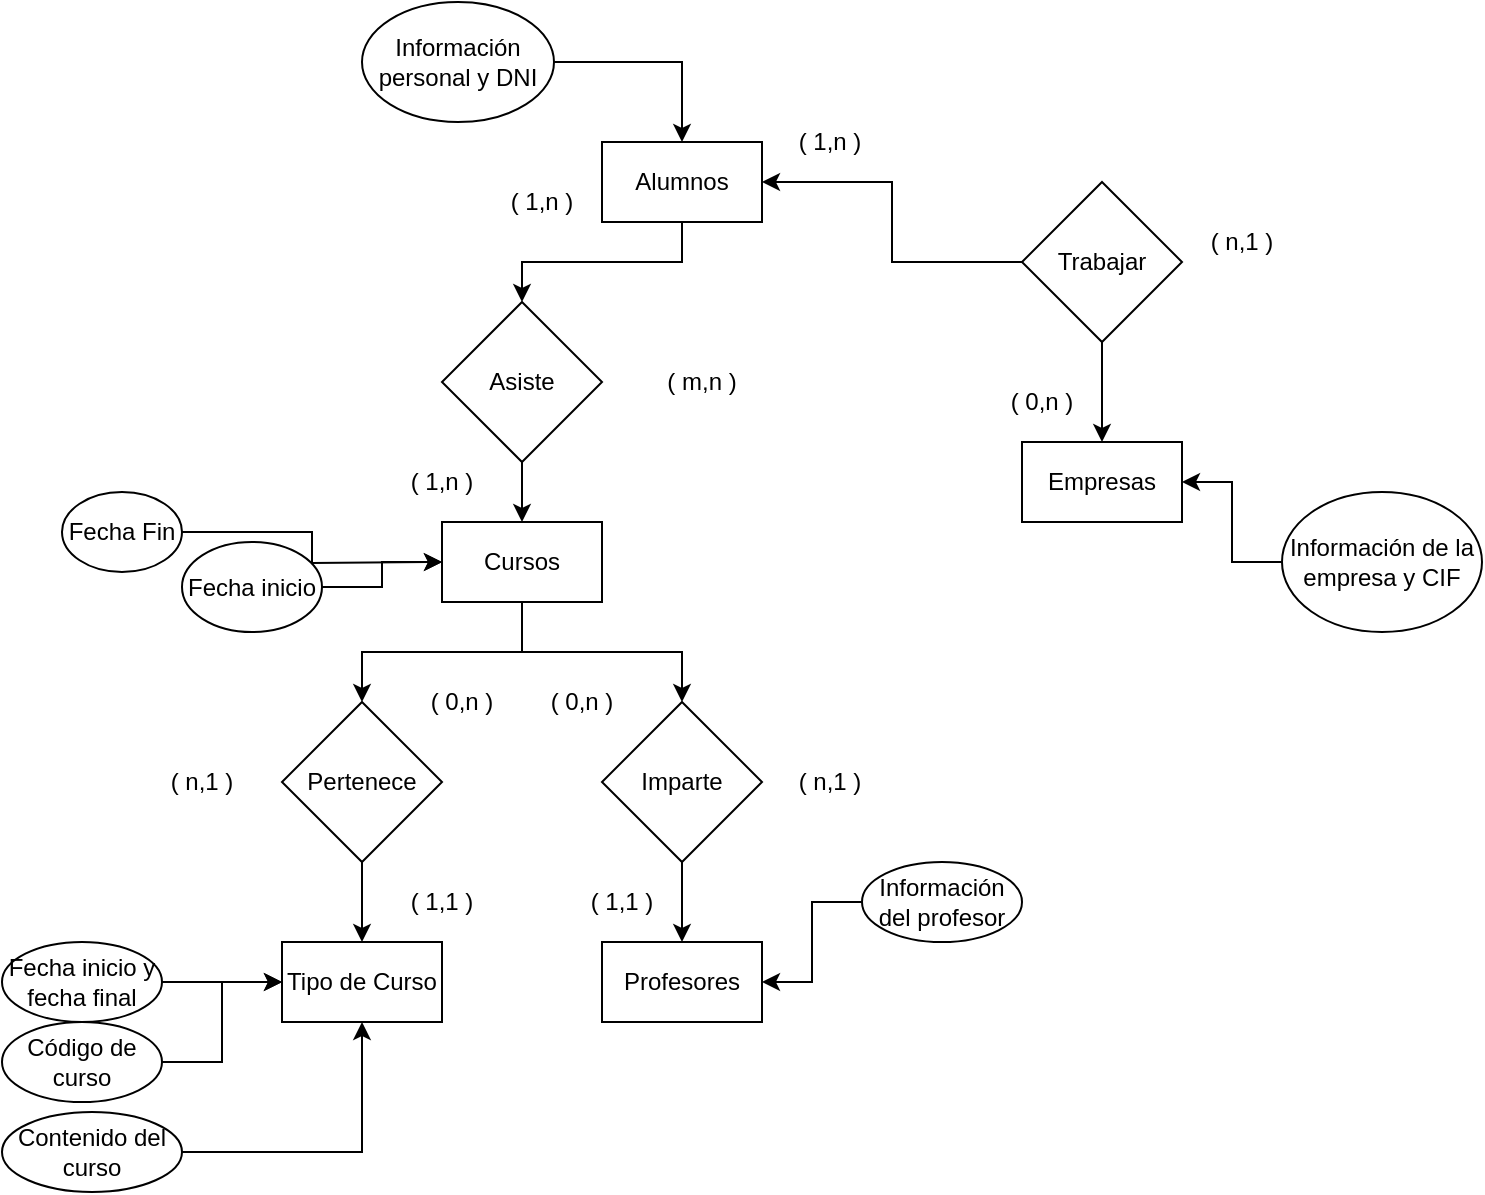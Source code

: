 <mxfile version="15.3.8" type="device"><diagram id="8kTXu-GFtFrjOLB7rANF" name="Page-1"><mxGraphModel dx="1902" dy="1037" grid="1" gridSize="10" guides="1" tooltips="1" connect="1" arrows="1" fold="1" page="1" pageScale="1" pageWidth="827" pageHeight="1169" math="0" shadow="0"><root><mxCell id="0"/><mxCell id="1" parent="0"/><mxCell id="olzIYtCrfvz-8T5V-XEP-14" style="edgeStyle=orthogonalEdgeStyle;rounded=0;orthogonalLoop=1;jettySize=auto;html=1;entryX=0.5;entryY=0;entryDx=0;entryDy=0;" parent="1" source="olzIYtCrfvz-8T5V-XEP-1" target="olzIYtCrfvz-8T5V-XEP-8" edge="1"><mxGeometry relative="1" as="geometry"/></mxCell><mxCell id="olzIYtCrfvz-8T5V-XEP-1" value="Alumnos&lt;br&gt;" style="rounded=0;whiteSpace=wrap;html=1;" parent="1" vertex="1"><mxGeometry x="320" y="80" width="80" height="40" as="geometry"/></mxCell><mxCell id="olzIYtCrfvz-8T5V-XEP-16" style="edgeStyle=orthogonalEdgeStyle;rounded=0;orthogonalLoop=1;jettySize=auto;html=1;" parent="1" source="olzIYtCrfvz-8T5V-XEP-2" target="olzIYtCrfvz-8T5V-XEP-10" edge="1"><mxGeometry relative="1" as="geometry"/></mxCell><mxCell id="olzIYtCrfvz-8T5V-XEP-18" style="edgeStyle=orthogonalEdgeStyle;rounded=0;orthogonalLoop=1;jettySize=auto;html=1;" parent="1" source="olzIYtCrfvz-8T5V-XEP-2" target="olzIYtCrfvz-8T5V-XEP-9" edge="1"><mxGeometry relative="1" as="geometry"/></mxCell><mxCell id="olzIYtCrfvz-8T5V-XEP-2" value="Cursos" style="rounded=0;whiteSpace=wrap;html=1;" parent="1" vertex="1"><mxGeometry x="240" y="270" width="80" height="40" as="geometry"/></mxCell><mxCell id="olzIYtCrfvz-8T5V-XEP-3" value="Profesores" style="rounded=0;whiteSpace=wrap;html=1;" parent="1" vertex="1"><mxGeometry x="320" y="480" width="80" height="40" as="geometry"/></mxCell><mxCell id="olzIYtCrfvz-8T5V-XEP-4" value="Tipo de Curso" style="rounded=0;whiteSpace=wrap;html=1;" parent="1" vertex="1"><mxGeometry x="160" y="480" width="80" height="40" as="geometry"/></mxCell><mxCell id="olzIYtCrfvz-8T5V-XEP-5" value="Empresas" style="rounded=0;whiteSpace=wrap;html=1;" parent="1" vertex="1"><mxGeometry x="530" y="230" width="80" height="40" as="geometry"/></mxCell><mxCell id="olzIYtCrfvz-8T5V-XEP-12" style="edgeStyle=orthogonalEdgeStyle;rounded=0;orthogonalLoop=1;jettySize=auto;html=1;entryX=0.5;entryY=0;entryDx=0;entryDy=0;" parent="1" source="olzIYtCrfvz-8T5V-XEP-7" target="olzIYtCrfvz-8T5V-XEP-5" edge="1"><mxGeometry relative="1" as="geometry"/></mxCell><mxCell id="olzIYtCrfvz-8T5V-XEP-13" style="edgeStyle=orthogonalEdgeStyle;rounded=0;orthogonalLoop=1;jettySize=auto;html=1;entryX=1;entryY=0.5;entryDx=0;entryDy=0;" parent="1" source="olzIYtCrfvz-8T5V-XEP-7" target="olzIYtCrfvz-8T5V-XEP-1" edge="1"><mxGeometry relative="1" as="geometry"/></mxCell><mxCell id="olzIYtCrfvz-8T5V-XEP-7" value="Trabajar&lt;br&gt;" style="rhombus;whiteSpace=wrap;html=1;" parent="1" vertex="1"><mxGeometry x="530" y="100" width="80" height="80" as="geometry"/></mxCell><mxCell id="olzIYtCrfvz-8T5V-XEP-15" style="edgeStyle=orthogonalEdgeStyle;rounded=0;orthogonalLoop=1;jettySize=auto;html=1;" parent="1" source="olzIYtCrfvz-8T5V-XEP-8" target="olzIYtCrfvz-8T5V-XEP-2" edge="1"><mxGeometry relative="1" as="geometry"/></mxCell><mxCell id="olzIYtCrfvz-8T5V-XEP-8" value="Asiste" style="rhombus;whiteSpace=wrap;html=1;" parent="1" vertex="1"><mxGeometry x="240" y="160" width="80" height="80" as="geometry"/></mxCell><mxCell id="olzIYtCrfvz-8T5V-XEP-20" value="" style="edgeStyle=orthogonalEdgeStyle;rounded=0;orthogonalLoop=1;jettySize=auto;html=1;" parent="1" source="olzIYtCrfvz-8T5V-XEP-9" target="olzIYtCrfvz-8T5V-XEP-3" edge="1"><mxGeometry relative="1" as="geometry"/></mxCell><mxCell id="olzIYtCrfvz-8T5V-XEP-9" value="Imparte" style="rhombus;whiteSpace=wrap;html=1;" parent="1" vertex="1"><mxGeometry x="320" y="360" width="80" height="80" as="geometry"/></mxCell><mxCell id="olzIYtCrfvz-8T5V-XEP-19" style="edgeStyle=orthogonalEdgeStyle;rounded=0;orthogonalLoop=1;jettySize=auto;html=1;" parent="1" source="olzIYtCrfvz-8T5V-XEP-10" target="olzIYtCrfvz-8T5V-XEP-4" edge="1"><mxGeometry relative="1" as="geometry"/></mxCell><mxCell id="olzIYtCrfvz-8T5V-XEP-10" value="Pertenece" style="rhombus;whiteSpace=wrap;html=1;" parent="1" vertex="1"><mxGeometry x="160" y="360" width="80" height="80" as="geometry"/></mxCell><mxCell id="olzIYtCrfvz-8T5V-XEP-22" style="edgeStyle=orthogonalEdgeStyle;rounded=0;orthogonalLoop=1;jettySize=auto;html=1;" parent="1" source="olzIYtCrfvz-8T5V-XEP-21" target="olzIYtCrfvz-8T5V-XEP-1" edge="1"><mxGeometry relative="1" as="geometry"/></mxCell><mxCell id="olzIYtCrfvz-8T5V-XEP-21" value="Información personal y DNI" style="ellipse;whiteSpace=wrap;html=1;" parent="1" vertex="1"><mxGeometry x="200" y="10" width="96" height="60" as="geometry"/></mxCell><mxCell id="olzIYtCrfvz-8T5V-XEP-24" style="edgeStyle=orthogonalEdgeStyle;rounded=0;orthogonalLoop=1;jettySize=auto;html=1;" parent="1" source="olzIYtCrfvz-8T5V-XEP-23" target="olzIYtCrfvz-8T5V-XEP-5" edge="1"><mxGeometry relative="1" as="geometry"/></mxCell><mxCell id="olzIYtCrfvz-8T5V-XEP-23" value="Información de la empresa y CIF" style="ellipse;whiteSpace=wrap;html=1;" parent="1" vertex="1"><mxGeometry x="660" y="255" width="100" height="70" as="geometry"/></mxCell><mxCell id="olzIYtCrfvz-8T5V-XEP-31" style="edgeStyle=orthogonalEdgeStyle;rounded=0;orthogonalLoop=1;jettySize=auto;html=1;" parent="1" source="olzIYtCrfvz-8T5V-XEP-25" edge="1"><mxGeometry relative="1" as="geometry"><mxPoint x="240" y="290" as="targetPoint"/></mxGeometry></mxCell><mxCell id="olzIYtCrfvz-8T5V-XEP-25" value="Fecha Fin" style="ellipse;whiteSpace=wrap;html=1;" parent="1" vertex="1"><mxGeometry x="50" y="255" width="60" height="40" as="geometry"/></mxCell><mxCell id="olzIYtCrfvz-8T5V-XEP-28" style="edgeStyle=orthogonalEdgeStyle;rounded=0;orthogonalLoop=1;jettySize=auto;html=1;entryX=0;entryY=0.5;entryDx=0;entryDy=0;" parent="1" source="olzIYtCrfvz-8T5V-XEP-26" target="olzIYtCrfvz-8T5V-XEP-2" edge="1"><mxGeometry relative="1" as="geometry"/></mxCell><mxCell id="olzIYtCrfvz-8T5V-XEP-26" value="Fecha inicio" style="ellipse;whiteSpace=wrap;html=1;" parent="1" vertex="1"><mxGeometry x="110" y="280" width="70" height="45" as="geometry"/></mxCell><mxCell id="olzIYtCrfvz-8T5V-XEP-37" style="edgeStyle=orthogonalEdgeStyle;rounded=0;orthogonalLoop=1;jettySize=auto;html=1;" parent="1" source="olzIYtCrfvz-8T5V-XEP-32" target="olzIYtCrfvz-8T5V-XEP-4" edge="1"><mxGeometry relative="1" as="geometry"/></mxCell><mxCell id="olzIYtCrfvz-8T5V-XEP-32" value="Código de curso" style="ellipse;whiteSpace=wrap;html=1;" parent="1" vertex="1"><mxGeometry x="20" y="520" width="80" height="40" as="geometry"/></mxCell><mxCell id="olzIYtCrfvz-8T5V-XEP-39" style="edgeStyle=orthogonalEdgeStyle;rounded=0;orthogonalLoop=1;jettySize=auto;html=1;" parent="1" source="olzIYtCrfvz-8T5V-XEP-33" target="olzIYtCrfvz-8T5V-XEP-4" edge="1"><mxGeometry relative="1" as="geometry"/></mxCell><mxCell id="olzIYtCrfvz-8T5V-XEP-33" value="Contenido del curso" style="ellipse;whiteSpace=wrap;html=1;" parent="1" vertex="1"><mxGeometry x="20" y="565" width="90" height="40" as="geometry"/></mxCell><mxCell id="olzIYtCrfvz-8T5V-XEP-38" style="edgeStyle=orthogonalEdgeStyle;rounded=0;orthogonalLoop=1;jettySize=auto;html=1;" parent="1" source="olzIYtCrfvz-8T5V-XEP-34" target="olzIYtCrfvz-8T5V-XEP-3" edge="1"><mxGeometry relative="1" as="geometry"/></mxCell><mxCell id="olzIYtCrfvz-8T5V-XEP-34" value="Información del profesor" style="ellipse;whiteSpace=wrap;html=1;" parent="1" vertex="1"><mxGeometry x="450" y="440" width="80" height="40" as="geometry"/></mxCell><mxCell id="olzIYtCrfvz-8T5V-XEP-36" style="edgeStyle=orthogonalEdgeStyle;rounded=0;orthogonalLoop=1;jettySize=auto;html=1;" parent="1" source="olzIYtCrfvz-8T5V-XEP-35" target="olzIYtCrfvz-8T5V-XEP-4" edge="1"><mxGeometry relative="1" as="geometry"/></mxCell><mxCell id="olzIYtCrfvz-8T5V-XEP-35" value="Fecha inicio y fecha final" style="ellipse;whiteSpace=wrap;html=1;" parent="1" vertex="1"><mxGeometry x="20" y="480" width="80" height="40" as="geometry"/></mxCell><mxCell id="olzIYtCrfvz-8T5V-XEP-40" value="( 1,n )" style="text;html=1;strokeColor=none;fillColor=none;align=center;verticalAlign=middle;whiteSpace=wrap;rounded=0;" parent="1" vertex="1"><mxGeometry x="220" y="240" width="40" height="20" as="geometry"/></mxCell><mxCell id="olzIYtCrfvz-8T5V-XEP-41" value="( 0,n )" style="text;html=1;strokeColor=none;fillColor=none;align=center;verticalAlign=middle;whiteSpace=wrap;rounded=0;" parent="1" vertex="1"><mxGeometry x="290" y="350" width="40" height="20" as="geometry"/></mxCell><mxCell id="olzIYtCrfvz-8T5V-XEP-42" value="( 1,1 )" style="text;html=1;strokeColor=none;fillColor=none;align=center;verticalAlign=middle;whiteSpace=wrap;rounded=0;" parent="1" vertex="1"><mxGeometry x="220" y="450" width="40" height="20" as="geometry"/></mxCell><mxCell id="olzIYtCrfvz-8T5V-XEP-43" value="( m,n )" style="text;html=1;strokeColor=none;fillColor=none;align=center;verticalAlign=middle;whiteSpace=wrap;rounded=0;" parent="1" vertex="1"><mxGeometry x="350" y="190" width="40" height="20" as="geometry"/></mxCell><mxCell id="olzIYtCrfvz-8T5V-XEP-44" value="( 0,n )" style="text;html=1;strokeColor=none;fillColor=none;align=center;verticalAlign=middle;whiteSpace=wrap;rounded=0;" parent="1" vertex="1"><mxGeometry x="230" y="350" width="40" height="20" as="geometry"/></mxCell><mxCell id="olzIYtCrfvz-8T5V-XEP-45" value="( 1,n )" style="text;html=1;strokeColor=none;fillColor=none;align=center;verticalAlign=middle;whiteSpace=wrap;rounded=0;" parent="1" vertex="1"><mxGeometry x="270" y="100" width="40" height="20" as="geometry"/></mxCell><mxCell id="olzIYtCrfvz-8T5V-XEP-47" value="( 1,n )" style="text;html=1;strokeColor=none;fillColor=none;align=center;verticalAlign=middle;whiteSpace=wrap;rounded=0;" parent="1" vertex="1"><mxGeometry x="414" y="70" width="40" height="20" as="geometry"/></mxCell><mxCell id="olzIYtCrfvz-8T5V-XEP-48" value="( 1,1 )" style="text;html=1;strokeColor=none;fillColor=none;align=center;verticalAlign=middle;whiteSpace=wrap;rounded=0;" parent="1" vertex="1"><mxGeometry x="310" y="450" width="40" height="20" as="geometry"/></mxCell><mxCell id="olzIYtCrfvz-8T5V-XEP-49" value="( n,1 )" style="text;html=1;strokeColor=none;fillColor=none;align=center;verticalAlign=middle;whiteSpace=wrap;rounded=0;" parent="1" vertex="1"><mxGeometry x="100" y="390" width="40" height="20" as="geometry"/></mxCell><mxCell id="olzIYtCrfvz-8T5V-XEP-50" value="( n,1 )" style="text;html=1;strokeColor=none;fillColor=none;align=center;verticalAlign=middle;whiteSpace=wrap;rounded=0;" parent="1" vertex="1"><mxGeometry x="414" y="390" width="40" height="20" as="geometry"/></mxCell><mxCell id="olzIYtCrfvz-8T5V-XEP-51" value="( n,1 )" style="text;html=1;strokeColor=none;fillColor=none;align=center;verticalAlign=middle;whiteSpace=wrap;rounded=0;" parent="1" vertex="1"><mxGeometry x="620" y="120" width="40" height="20" as="geometry"/></mxCell><mxCell id="olzIYtCrfvz-8T5V-XEP-52" value="( 0,n )" style="text;html=1;strokeColor=none;fillColor=none;align=center;verticalAlign=middle;whiteSpace=wrap;rounded=0;" parent="1" vertex="1"><mxGeometry x="520" y="200" width="40" height="20" as="geometry"/></mxCell></root></mxGraphModel></diagram></mxfile>